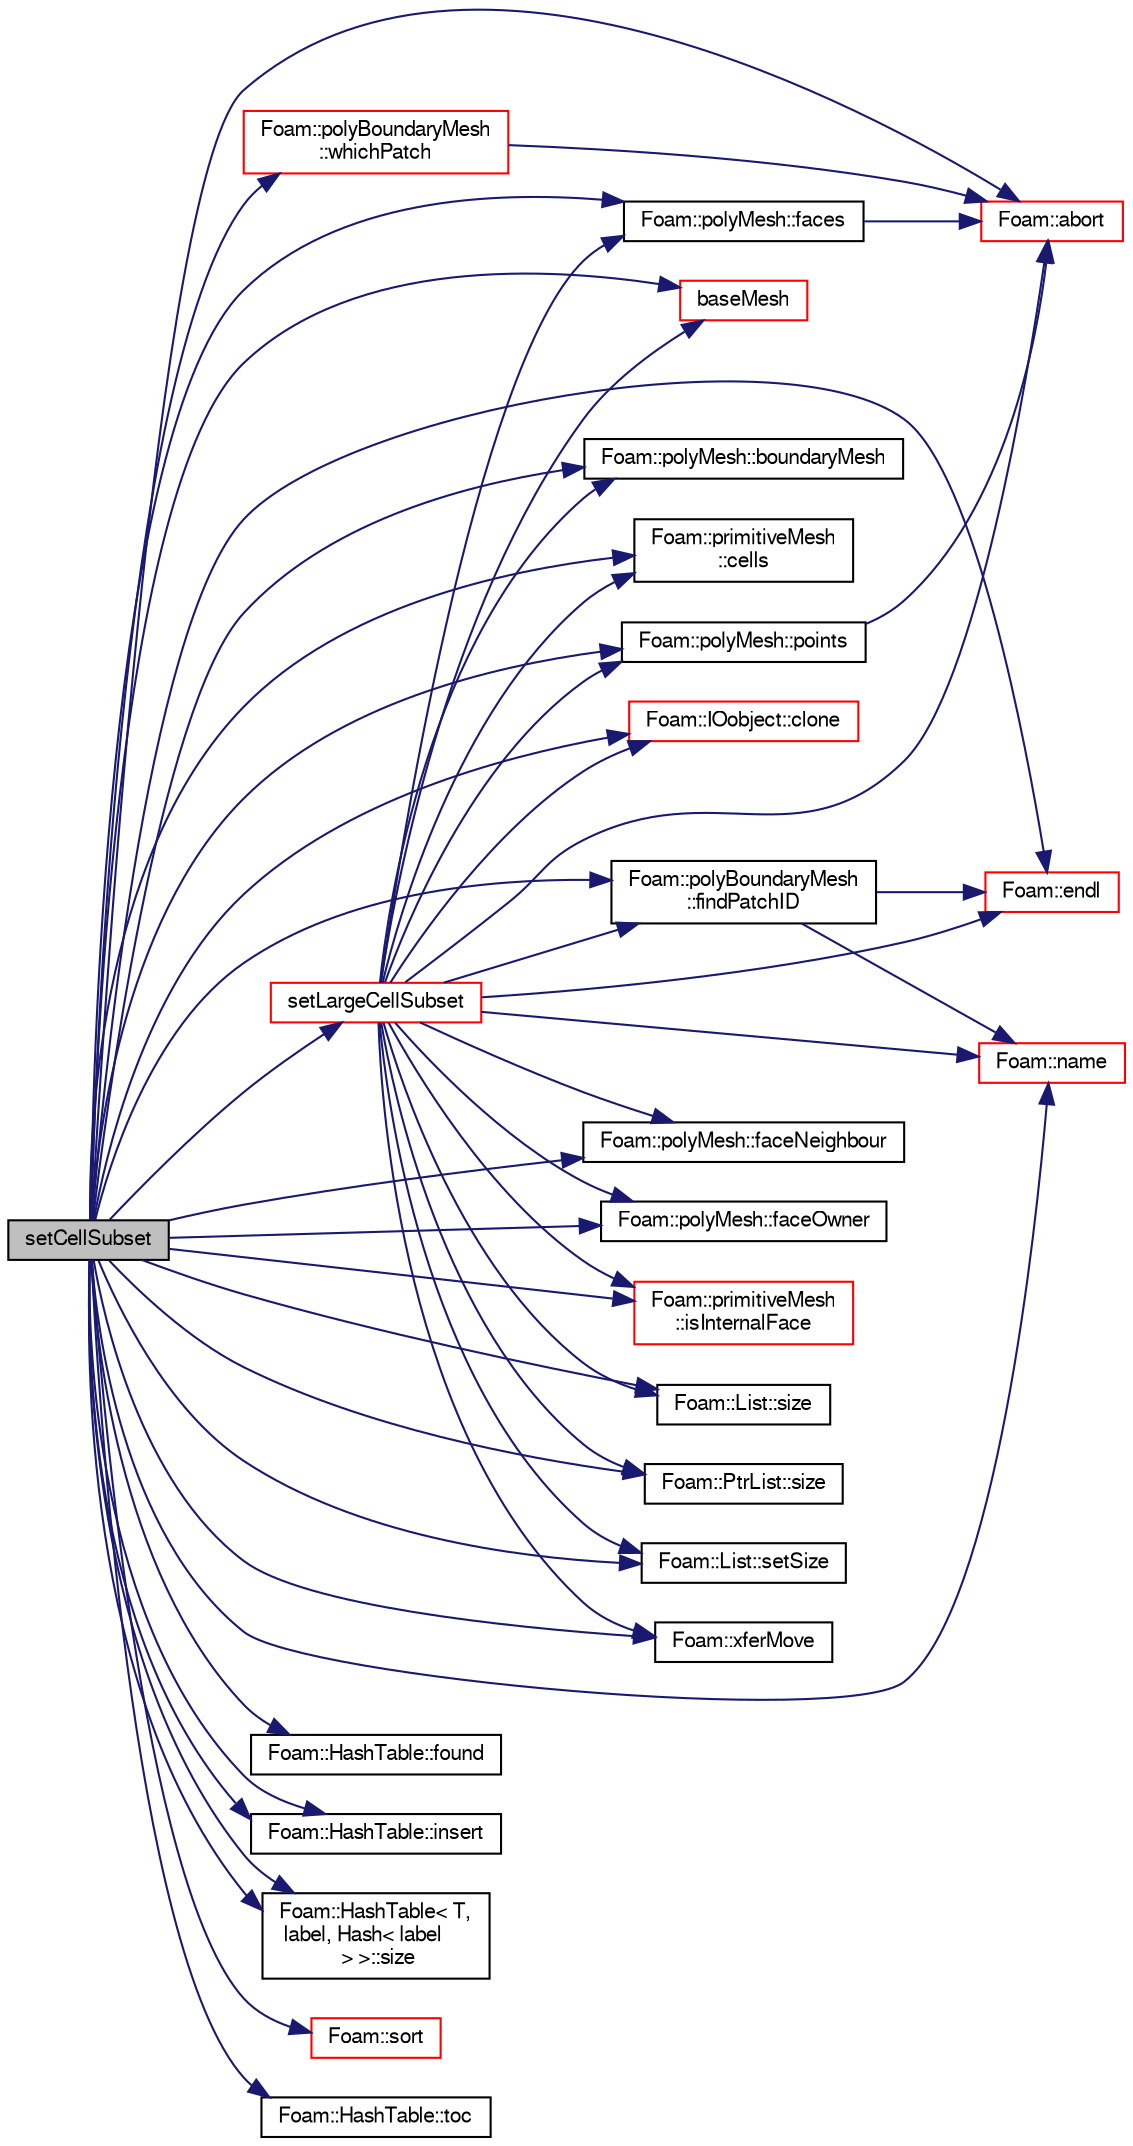 digraph "setCellSubset"
{
  bgcolor="transparent";
  edge [fontname="FreeSans",fontsize="10",labelfontname="FreeSans",labelfontsize="10"];
  node [fontname="FreeSans",fontsize="10",shape=record];
  rankdir="LR";
  Node148 [label="setCellSubset",height=0.2,width=0.4,color="black", fillcolor="grey75", style="filled", fontcolor="black"];
  Node148 -> Node149 [color="midnightblue",fontsize="10",style="solid",fontname="FreeSans"];
  Node149 [label="Foam::abort",height=0.2,width=0.4,color="red",URL="$a21124.html#a447107a607d03e417307c203fa5fb44b"];
  Node148 -> Node192 [color="midnightblue",fontsize="10",style="solid",fontname="FreeSans"];
  Node192 [label="baseMesh",height=0.2,width=0.4,color="red",URL="$a22790.html#a2ddcd537a1fe2e9e03801c85464ac97d",tooltip="Original mesh. "];
  Node148 -> Node222 [color="midnightblue",fontsize="10",style="solid",fontname="FreeSans"];
  Node222 [label="Foam::polyMesh::boundaryMesh",height=0.2,width=0.4,color="black",URL="$a27410.html#a9f2b68c134340291eda6197f47f25484",tooltip="Return boundary mesh. "];
  Node148 -> Node223 [color="midnightblue",fontsize="10",style="solid",fontname="FreeSans"];
  Node223 [label="Foam::primitiveMesh\l::cells",height=0.2,width=0.4,color="black",URL="$a27530.html#af19bf800d725a623c7b1d0101d65e7d3"];
  Node148 -> Node224 [color="midnightblue",fontsize="10",style="solid",fontname="FreeSans"];
  Node224 [label="Foam::IOobject::clone",height=0.2,width=0.4,color="red",URL="$a26142.html#a2586aa9ac4b54cdfc2bb9ed7780d4602",tooltip="Clone. "];
  Node148 -> Node157 [color="midnightblue",fontsize="10",style="solid",fontname="FreeSans"];
  Node157 [label="Foam::endl",height=0.2,width=0.4,color="red",URL="$a21124.html#a2db8fe02a0d3909e9351bb4275b23ce4",tooltip="Add newline and flush stream. "];
  Node148 -> Node229 [color="midnightblue",fontsize="10",style="solid",fontname="FreeSans"];
  Node229 [label="Foam::polyMesh::faceNeighbour",height=0.2,width=0.4,color="black",URL="$a27410.html#a9fb57b52c700ed61f09ada65412d13e3",tooltip="Return face neighbour. "];
  Node148 -> Node230 [color="midnightblue",fontsize="10",style="solid",fontname="FreeSans"];
  Node230 [label="Foam::polyMesh::faceOwner",height=0.2,width=0.4,color="black",URL="$a27410.html#a57752b49bfee23ca1944c3fb0493974f",tooltip="Return face owner. "];
  Node148 -> Node231 [color="midnightblue",fontsize="10",style="solid",fontname="FreeSans"];
  Node231 [label="Foam::polyMesh::faces",height=0.2,width=0.4,color="black",URL="$a27410.html#a431c0a24765f0bb6d32f6a03ce0e9b57",tooltip="Return raw faces. "];
  Node231 -> Node149 [color="midnightblue",fontsize="10",style="solid",fontname="FreeSans"];
  Node148 -> Node232 [color="midnightblue",fontsize="10",style="solid",fontname="FreeSans"];
  Node232 [label="Foam::polyBoundaryMesh\l::findPatchID",height=0.2,width=0.4,color="black",URL="$a27402.html#ac89fe0aab9fe12bd4f0d3807495fe72b",tooltip="Find patch index given a name. "];
  Node232 -> Node233 [color="midnightblue",fontsize="10",style="solid",fontname="FreeSans"];
  Node233 [label="Foam::name",height=0.2,width=0.4,color="red",URL="$a21124.html#adcb0df2bd4953cb6bb390272d8263c3a",tooltip="Return a string representation of a complex. "];
  Node232 -> Node157 [color="midnightblue",fontsize="10",style="solid",fontname="FreeSans"];
  Node148 -> Node236 [color="midnightblue",fontsize="10",style="solid",fontname="FreeSans"];
  Node236 [label="Foam::HashTable::found",height=0.2,width=0.4,color="black",URL="$a25702.html#a9a7a02c333e3e98344a1e5b891c4d985",tooltip="Return true if hashedEntry is found in table. "];
  Node148 -> Node237 [color="midnightblue",fontsize="10",style="solid",fontname="FreeSans"];
  Node237 [label="Foam::HashTable::insert",height=0.2,width=0.4,color="black",URL="$a25702.html#a5eee1e0e199ad59b9cb3916cd42156e0",tooltip="Insert a new hashedEntry. "];
  Node148 -> Node237 [color="midnightblue",fontsize="10",style="solid",fontname="FreeSans"];
  Node148 -> Node238 [color="midnightblue",fontsize="10",style="solid",fontname="FreeSans"];
  Node238 [label="Foam::primitiveMesh\l::isInternalFace",height=0.2,width=0.4,color="red",URL="$a27530.html#ae3e48ad9ec4c5132ec7d3d702ad17c9e",tooltip="Return true if given face label is internal to the mesh. "];
  Node148 -> Node233 [color="midnightblue",fontsize="10",style="solid",fontname="FreeSans"];
  Node148 -> Node240 [color="midnightblue",fontsize="10",style="solid",fontname="FreeSans"];
  Node240 [label="Foam::polyMesh::points",height=0.2,width=0.4,color="black",URL="$a27410.html#ac44123fc1265297c41a43c3b62fdb4c2",tooltip="Return raw points. "];
  Node240 -> Node149 [color="midnightblue",fontsize="10",style="solid",fontname="FreeSans"];
  Node148 -> Node241 [color="midnightblue",fontsize="10",style="solid",fontname="FreeSans"];
  Node241 [label="setLargeCellSubset",height=0.2,width=0.4,color="red",URL="$a22790.html#aa5aecd31ebb23c10811eb60949808165",tooltip="Set the subset from all cells with region == currentRegion. "];
  Node241 -> Node192 [color="midnightblue",fontsize="10",style="solid",fontname="FreeSans"];
  Node241 -> Node223 [color="midnightblue",fontsize="10",style="solid",fontname="FreeSans"];
  Node241 -> Node231 [color="midnightblue",fontsize="10",style="solid",fontname="FreeSans"];
  Node241 -> Node240 [color="midnightblue",fontsize="10",style="solid",fontname="FreeSans"];
  Node241 -> Node230 [color="midnightblue",fontsize="10",style="solid",fontname="FreeSans"];
  Node241 -> Node229 [color="midnightblue",fontsize="10",style="solid",fontname="FreeSans"];
  Node241 -> Node222 [color="midnightblue",fontsize="10",style="solid",fontname="FreeSans"];
  Node241 -> Node200 [color="midnightblue",fontsize="10",style="solid",fontname="FreeSans"];
  Node200 [label="Foam::List::size",height=0.2,width=0.4,color="black",URL="$a25694.html#a8a5f6fa29bd4b500caf186f60245b384",tooltip="Override size to be inconsistent with allocated storage. "];
  Node241 -> Node149 [color="midnightblue",fontsize="10",style="solid",fontname="FreeSans"];
  Node241 -> Node232 [color="midnightblue",fontsize="10",style="solid",fontname="FreeSans"];
  Node241 -> Node242 [color="midnightblue",fontsize="10",style="solid",fontname="FreeSans"];
  Node242 [label="Foam::PtrList::size",height=0.2,width=0.4,color="black",URL="$a25914.html#a47b3bf30da1eb3ab8076b5fbe00e0494",tooltip="Return the number of elements in the PtrList. "];
  Node241 -> Node157 [color="midnightblue",fontsize="10",style="solid",fontname="FreeSans"];
  Node241 -> Node216 [color="midnightblue",fontsize="10",style="solid",fontname="FreeSans"];
  Node216 [label="Foam::List::setSize",height=0.2,width=0.4,color="black",URL="$a25694.html#aedb985ffeaf1bdbfeccc2a8730405703",tooltip="Reset size of List. "];
  Node241 -> Node238 [color="midnightblue",fontsize="10",style="solid",fontname="FreeSans"];
  Node241 -> Node233 [color="midnightblue",fontsize="10",style="solid",fontname="FreeSans"];
  Node241 -> Node244 [color="midnightblue",fontsize="10",style="solid",fontname="FreeSans"];
  Node244 [label="Foam::xferMove",height=0.2,width=0.4,color="black",URL="$a21124.html#ae3ad39ee5ad896e6d3c0f137ecd12abb"];
  Node241 -> Node224 [color="midnightblue",fontsize="10",style="solid",fontname="FreeSans"];
  Node148 -> Node216 [color="midnightblue",fontsize="10",style="solid",fontname="FreeSans"];
  Node148 -> Node200 [color="midnightblue",fontsize="10",style="solid",fontname="FreeSans"];
  Node148 -> Node242 [color="midnightblue",fontsize="10",style="solid",fontname="FreeSans"];
  Node148 -> Node271 [color="midnightblue",fontsize="10",style="solid",fontname="FreeSans"];
  Node271 [label="Foam::HashTable\< T,\l label, Hash\< label\l \> \>::size",height=0.2,width=0.4,color="black",URL="$a25702.html#a47b3bf30da1eb3ab8076b5fbe00e0494",tooltip="Return number of elements in table. "];
  Node148 -> Node271 [color="midnightblue",fontsize="10",style="solid",fontname="FreeSans"];
  Node148 -> Node272 [color="midnightblue",fontsize="10",style="solid",fontname="FreeSans"];
  Node272 [label="Foam::sort",height=0.2,width=0.4,color="red",URL="$a21124.html#a8040176c5570405aa954090217c37fbe"];
  Node148 -> Node274 [color="midnightblue",fontsize="10",style="solid",fontname="FreeSans"];
  Node274 [label="Foam::HashTable::toc",height=0.2,width=0.4,color="black",URL="$a25702.html#a1717015c0033bc9eed654353eed0461b",tooltip="Return the table of contents. "];
  Node148 -> Node275 [color="midnightblue",fontsize="10",style="solid",fontname="FreeSans"];
  Node275 [label="Foam::polyBoundaryMesh\l::whichPatch",height=0.2,width=0.4,color="red",URL="$a27402.html#aa2ff13fd90903c4f4cdfe81b48b2bb92",tooltip="Return patch index for a given face label. "];
  Node275 -> Node149 [color="midnightblue",fontsize="10",style="solid",fontname="FreeSans"];
  Node148 -> Node244 [color="midnightblue",fontsize="10",style="solid",fontname="FreeSans"];
}
